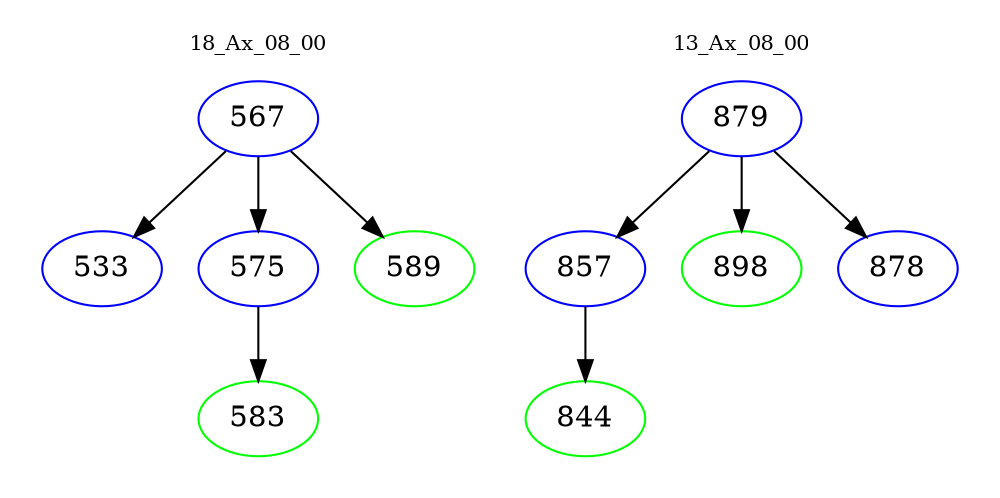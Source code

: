 digraph{
subgraph cluster_0 {
color = white
label = "18_Ax_08_00";
fontsize=10;
T0_567 [label="567", color="blue"]
T0_567 -> T0_533 [color="black"]
T0_533 [label="533", color="blue"]
T0_567 -> T0_575 [color="black"]
T0_575 [label="575", color="blue"]
T0_575 -> T0_583 [color="black"]
T0_583 [label="583", color="green"]
T0_567 -> T0_589 [color="black"]
T0_589 [label="589", color="green"]
}
subgraph cluster_1 {
color = white
label = "13_Ax_08_00";
fontsize=10;
T1_879 [label="879", color="blue"]
T1_879 -> T1_857 [color="black"]
T1_857 [label="857", color="blue"]
T1_857 -> T1_844 [color="black"]
T1_844 [label="844", color="green"]
T1_879 -> T1_898 [color="black"]
T1_898 [label="898", color="green"]
T1_879 -> T1_878 [color="black"]
T1_878 [label="878", color="blue"]
}
}
